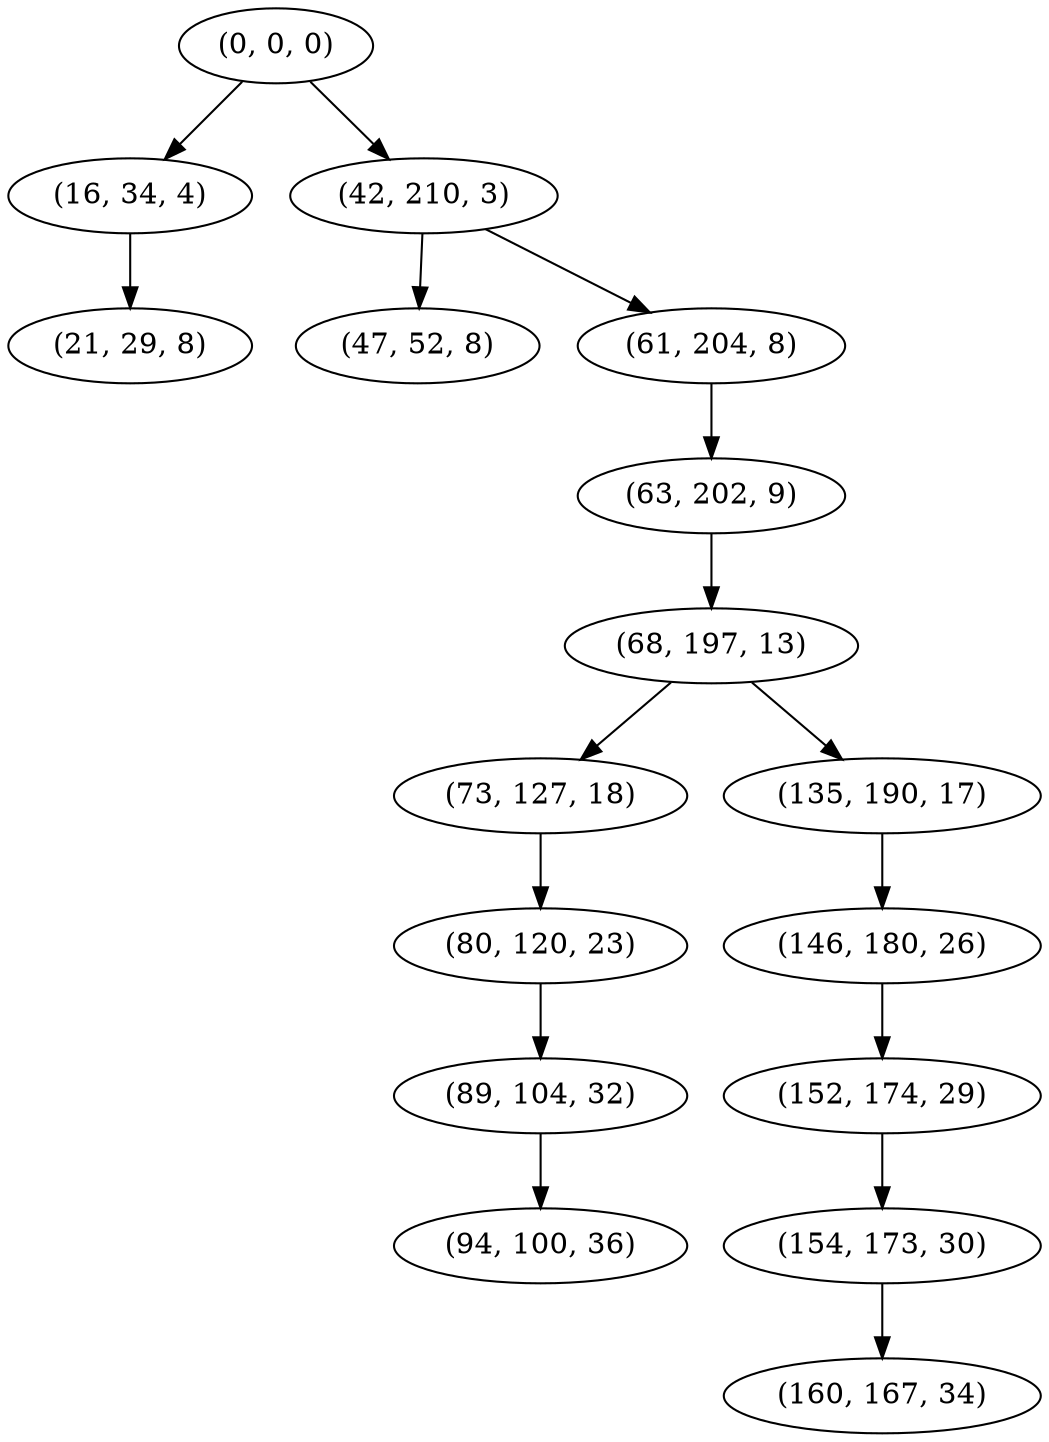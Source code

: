 digraph tree {
    "(0, 0, 0)";
    "(16, 34, 4)";
    "(21, 29, 8)";
    "(42, 210, 3)";
    "(47, 52, 8)";
    "(61, 204, 8)";
    "(63, 202, 9)";
    "(68, 197, 13)";
    "(73, 127, 18)";
    "(80, 120, 23)";
    "(89, 104, 32)";
    "(94, 100, 36)";
    "(135, 190, 17)";
    "(146, 180, 26)";
    "(152, 174, 29)";
    "(154, 173, 30)";
    "(160, 167, 34)";
    "(0, 0, 0)" -> "(16, 34, 4)";
    "(0, 0, 0)" -> "(42, 210, 3)";
    "(16, 34, 4)" -> "(21, 29, 8)";
    "(42, 210, 3)" -> "(47, 52, 8)";
    "(42, 210, 3)" -> "(61, 204, 8)";
    "(61, 204, 8)" -> "(63, 202, 9)";
    "(63, 202, 9)" -> "(68, 197, 13)";
    "(68, 197, 13)" -> "(73, 127, 18)";
    "(68, 197, 13)" -> "(135, 190, 17)";
    "(73, 127, 18)" -> "(80, 120, 23)";
    "(80, 120, 23)" -> "(89, 104, 32)";
    "(89, 104, 32)" -> "(94, 100, 36)";
    "(135, 190, 17)" -> "(146, 180, 26)";
    "(146, 180, 26)" -> "(152, 174, 29)";
    "(152, 174, 29)" -> "(154, 173, 30)";
    "(154, 173, 30)" -> "(160, 167, 34)";
}
